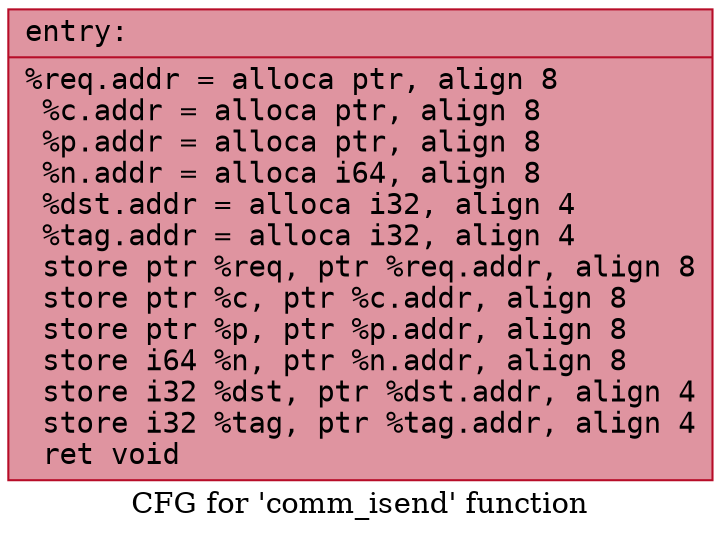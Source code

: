 digraph "CFG for 'comm_isend' function" {
	label="CFG for 'comm_isend' function";

	Node0x559aeb333620 [shape=record,color="#b70d28ff", style=filled, fillcolor="#b70d2870" fontname="Courier",label="{entry:\l|  %req.addr = alloca ptr, align 8\l  %c.addr = alloca ptr, align 8\l  %p.addr = alloca ptr, align 8\l  %n.addr = alloca i64, align 8\l  %dst.addr = alloca i32, align 4\l  %tag.addr = alloca i32, align 4\l  store ptr %req, ptr %req.addr, align 8\l  store ptr %c, ptr %c.addr, align 8\l  store ptr %p, ptr %p.addr, align 8\l  store i64 %n, ptr %n.addr, align 8\l  store i32 %dst, ptr %dst.addr, align 4\l  store i32 %tag, ptr %tag.addr, align 4\l  ret void\l}"];
}
